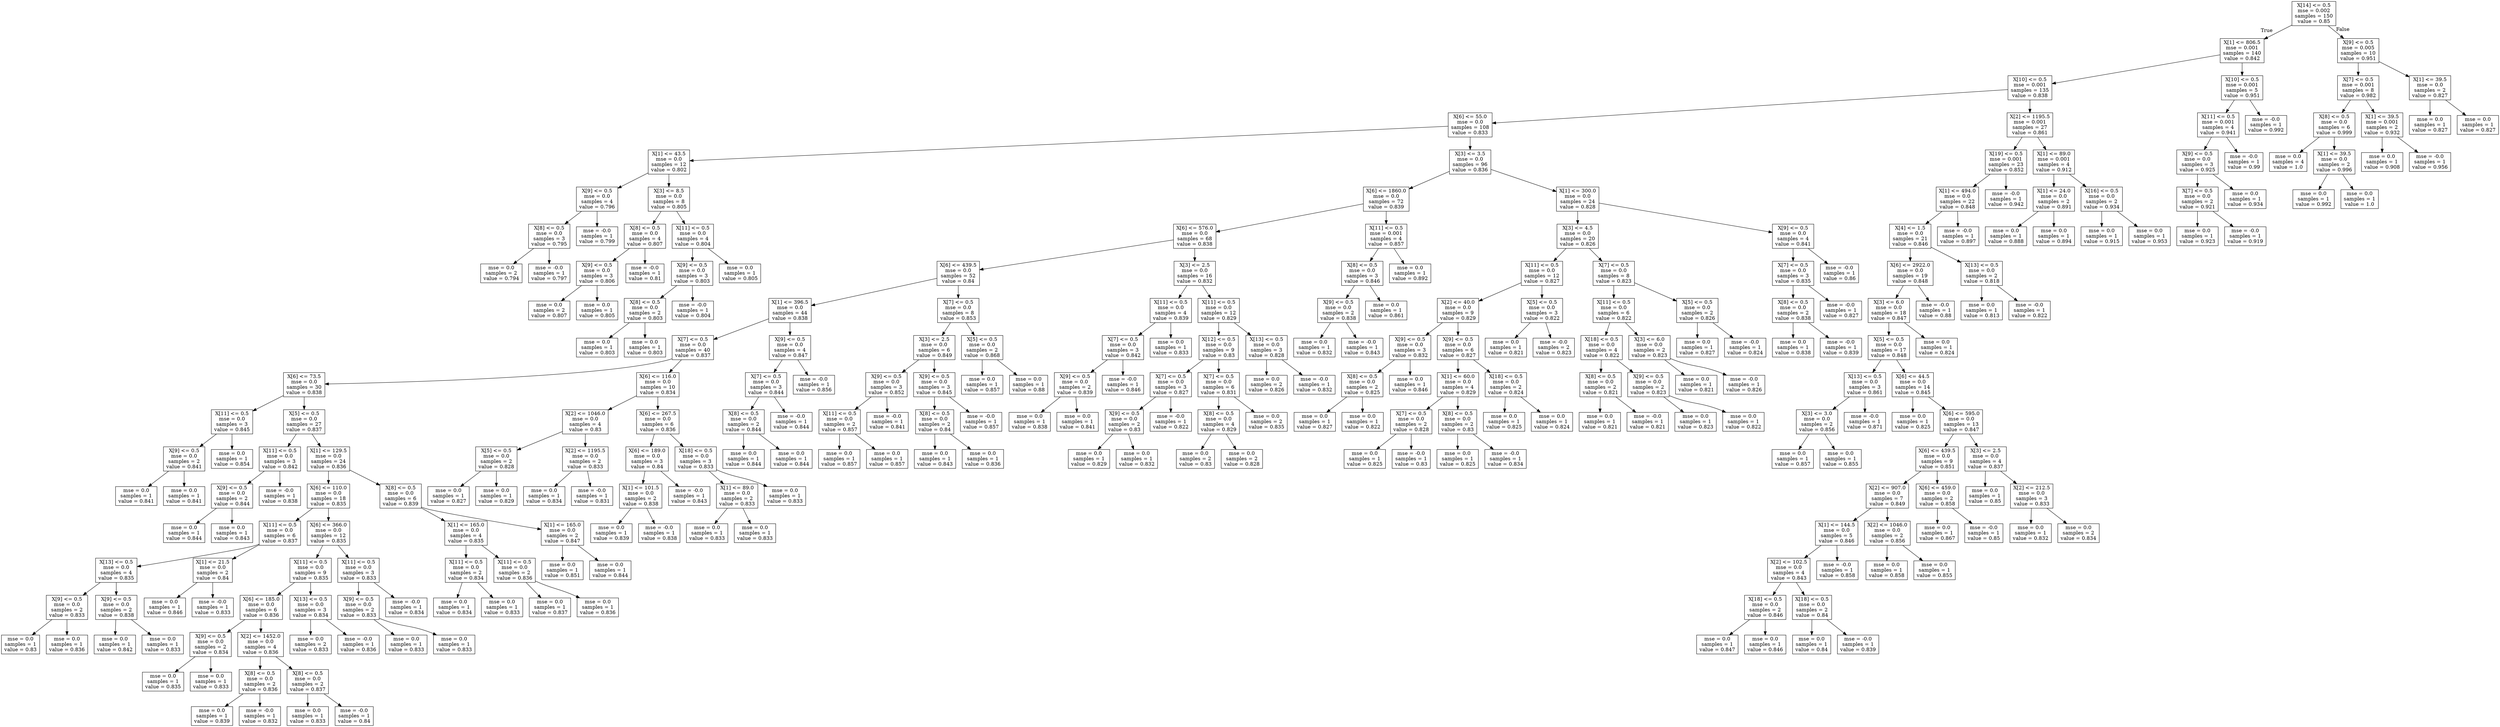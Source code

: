 digraph Tree {
node [shape=box] ;
0 [label="X[14] <= 0.5\nmse = 0.002\nsamples = 150\nvalue = 0.85"] ;
1 [label="X[1] <= 806.5\nmse = 0.001\nsamples = 140\nvalue = 0.842"] ;
0 -> 1 [labeldistance=2.5, labelangle=45, headlabel="True"] ;
2 [label="X[10] <= 0.5\nmse = 0.001\nsamples = 135\nvalue = 0.838"] ;
1 -> 2 ;
3 [label="X[6] <= 55.0\nmse = 0.0\nsamples = 108\nvalue = 0.833"] ;
2 -> 3 ;
4 [label="X[1] <= 43.5\nmse = 0.0\nsamples = 12\nvalue = 0.802"] ;
3 -> 4 ;
5 [label="X[9] <= 0.5\nmse = 0.0\nsamples = 4\nvalue = 0.796"] ;
4 -> 5 ;
6 [label="X[8] <= 0.5\nmse = 0.0\nsamples = 3\nvalue = 0.795"] ;
5 -> 6 ;
7 [label="mse = 0.0\nsamples = 2\nvalue = 0.794"] ;
6 -> 7 ;
8 [label="mse = -0.0\nsamples = 1\nvalue = 0.797"] ;
6 -> 8 ;
9 [label="mse = -0.0\nsamples = 1\nvalue = 0.799"] ;
5 -> 9 ;
10 [label="X[3] <= 8.5\nmse = 0.0\nsamples = 8\nvalue = 0.805"] ;
4 -> 10 ;
11 [label="X[8] <= 0.5\nmse = 0.0\nsamples = 4\nvalue = 0.807"] ;
10 -> 11 ;
12 [label="X[9] <= 0.5\nmse = 0.0\nsamples = 3\nvalue = 0.806"] ;
11 -> 12 ;
13 [label="mse = 0.0\nsamples = 2\nvalue = 0.807"] ;
12 -> 13 ;
14 [label="mse = 0.0\nsamples = 1\nvalue = 0.805"] ;
12 -> 14 ;
15 [label="mse = -0.0\nsamples = 1\nvalue = 0.81"] ;
11 -> 15 ;
16 [label="X[11] <= 0.5\nmse = 0.0\nsamples = 4\nvalue = 0.804"] ;
10 -> 16 ;
17 [label="X[9] <= 0.5\nmse = 0.0\nsamples = 3\nvalue = 0.803"] ;
16 -> 17 ;
18 [label="X[8] <= 0.5\nmse = 0.0\nsamples = 2\nvalue = 0.803"] ;
17 -> 18 ;
19 [label="mse = 0.0\nsamples = 1\nvalue = 0.803"] ;
18 -> 19 ;
20 [label="mse = 0.0\nsamples = 1\nvalue = 0.803"] ;
18 -> 20 ;
21 [label="mse = -0.0\nsamples = 1\nvalue = 0.804"] ;
17 -> 21 ;
22 [label="mse = 0.0\nsamples = 1\nvalue = 0.805"] ;
16 -> 22 ;
23 [label="X[3] <= 3.5\nmse = 0.0\nsamples = 96\nvalue = 0.836"] ;
3 -> 23 ;
24 [label="X[6] <= 1860.0\nmse = 0.0\nsamples = 72\nvalue = 0.839"] ;
23 -> 24 ;
25 [label="X[6] <= 576.0\nmse = 0.0\nsamples = 68\nvalue = 0.838"] ;
24 -> 25 ;
26 [label="X[6] <= 439.5\nmse = 0.0\nsamples = 52\nvalue = 0.84"] ;
25 -> 26 ;
27 [label="X[1] <= 396.5\nmse = 0.0\nsamples = 44\nvalue = 0.838"] ;
26 -> 27 ;
28 [label="X[7] <= 0.5\nmse = 0.0\nsamples = 40\nvalue = 0.837"] ;
27 -> 28 ;
29 [label="X[6] <= 73.5\nmse = 0.0\nsamples = 30\nvalue = 0.838"] ;
28 -> 29 ;
30 [label="X[11] <= 0.5\nmse = 0.0\nsamples = 3\nvalue = 0.845"] ;
29 -> 30 ;
31 [label="X[9] <= 0.5\nmse = 0.0\nsamples = 2\nvalue = 0.841"] ;
30 -> 31 ;
32 [label="mse = 0.0\nsamples = 1\nvalue = 0.841"] ;
31 -> 32 ;
33 [label="mse = 0.0\nsamples = 1\nvalue = 0.841"] ;
31 -> 33 ;
34 [label="mse = 0.0\nsamples = 1\nvalue = 0.854"] ;
30 -> 34 ;
35 [label="X[5] <= 0.5\nmse = 0.0\nsamples = 27\nvalue = 0.837"] ;
29 -> 35 ;
36 [label="X[11] <= 0.5\nmse = 0.0\nsamples = 3\nvalue = 0.842"] ;
35 -> 36 ;
37 [label="X[9] <= 0.5\nmse = 0.0\nsamples = 2\nvalue = 0.844"] ;
36 -> 37 ;
38 [label="mse = 0.0\nsamples = 1\nvalue = 0.844"] ;
37 -> 38 ;
39 [label="mse = 0.0\nsamples = 1\nvalue = 0.843"] ;
37 -> 39 ;
40 [label="mse = -0.0\nsamples = 1\nvalue = 0.838"] ;
36 -> 40 ;
41 [label="X[1] <= 129.5\nmse = 0.0\nsamples = 24\nvalue = 0.836"] ;
35 -> 41 ;
42 [label="X[6] <= 110.0\nmse = 0.0\nsamples = 18\nvalue = 0.835"] ;
41 -> 42 ;
43 [label="X[11] <= 0.5\nmse = 0.0\nsamples = 6\nvalue = 0.837"] ;
42 -> 43 ;
44 [label="X[13] <= 0.5\nmse = 0.0\nsamples = 4\nvalue = 0.835"] ;
43 -> 44 ;
45 [label="X[9] <= 0.5\nmse = 0.0\nsamples = 2\nvalue = 0.833"] ;
44 -> 45 ;
46 [label="mse = 0.0\nsamples = 1\nvalue = 0.83"] ;
45 -> 46 ;
47 [label="mse = 0.0\nsamples = 1\nvalue = 0.836"] ;
45 -> 47 ;
48 [label="X[9] <= 0.5\nmse = 0.0\nsamples = 2\nvalue = 0.838"] ;
44 -> 48 ;
49 [label="mse = 0.0\nsamples = 1\nvalue = 0.842"] ;
48 -> 49 ;
50 [label="mse = 0.0\nsamples = 1\nvalue = 0.833"] ;
48 -> 50 ;
51 [label="X[1] <= 21.5\nmse = 0.0\nsamples = 2\nvalue = 0.84"] ;
43 -> 51 ;
52 [label="mse = 0.0\nsamples = 1\nvalue = 0.846"] ;
51 -> 52 ;
53 [label="mse = -0.0\nsamples = 1\nvalue = 0.833"] ;
51 -> 53 ;
54 [label="X[6] <= 366.0\nmse = 0.0\nsamples = 12\nvalue = 0.835"] ;
42 -> 54 ;
55 [label="X[11] <= 0.5\nmse = 0.0\nsamples = 9\nvalue = 0.835"] ;
54 -> 55 ;
56 [label="X[6] <= 185.0\nmse = 0.0\nsamples = 6\nvalue = 0.836"] ;
55 -> 56 ;
57 [label="X[9] <= 0.5\nmse = 0.0\nsamples = 2\nvalue = 0.834"] ;
56 -> 57 ;
58 [label="mse = 0.0\nsamples = 1\nvalue = 0.835"] ;
57 -> 58 ;
59 [label="mse = 0.0\nsamples = 1\nvalue = 0.833"] ;
57 -> 59 ;
60 [label="X[2] <= 1452.0\nmse = 0.0\nsamples = 4\nvalue = 0.836"] ;
56 -> 60 ;
61 [label="X[8] <= 0.5\nmse = 0.0\nsamples = 2\nvalue = 0.836"] ;
60 -> 61 ;
62 [label="mse = 0.0\nsamples = 1\nvalue = 0.839"] ;
61 -> 62 ;
63 [label="mse = -0.0\nsamples = 1\nvalue = 0.832"] ;
61 -> 63 ;
64 [label="X[8] <= 0.5\nmse = 0.0\nsamples = 2\nvalue = 0.837"] ;
60 -> 64 ;
65 [label="mse = 0.0\nsamples = 1\nvalue = 0.833"] ;
64 -> 65 ;
66 [label="mse = -0.0\nsamples = 1\nvalue = 0.84"] ;
64 -> 66 ;
67 [label="X[13] <= 0.5\nmse = 0.0\nsamples = 3\nvalue = 0.834"] ;
55 -> 67 ;
68 [label="mse = 0.0\nsamples = 2\nvalue = 0.833"] ;
67 -> 68 ;
69 [label="mse = -0.0\nsamples = 1\nvalue = 0.836"] ;
67 -> 69 ;
70 [label="X[11] <= 0.5\nmse = 0.0\nsamples = 3\nvalue = 0.833"] ;
54 -> 70 ;
71 [label="X[9] <= 0.5\nmse = 0.0\nsamples = 2\nvalue = 0.833"] ;
70 -> 71 ;
72 [label="mse = 0.0\nsamples = 1\nvalue = 0.833"] ;
71 -> 72 ;
73 [label="mse = 0.0\nsamples = 1\nvalue = 0.833"] ;
71 -> 73 ;
74 [label="mse = -0.0\nsamples = 1\nvalue = 0.834"] ;
70 -> 74 ;
75 [label="X[8] <= 0.5\nmse = 0.0\nsamples = 6\nvalue = 0.839"] ;
41 -> 75 ;
76 [label="X[1] <= 165.0\nmse = 0.0\nsamples = 4\nvalue = 0.835"] ;
75 -> 76 ;
77 [label="X[11] <= 0.5\nmse = 0.0\nsamples = 2\nvalue = 0.834"] ;
76 -> 77 ;
78 [label="mse = 0.0\nsamples = 1\nvalue = 0.834"] ;
77 -> 78 ;
79 [label="mse = 0.0\nsamples = 1\nvalue = 0.833"] ;
77 -> 79 ;
80 [label="X[11] <= 0.5\nmse = 0.0\nsamples = 2\nvalue = 0.836"] ;
76 -> 80 ;
81 [label="mse = 0.0\nsamples = 1\nvalue = 0.837"] ;
80 -> 81 ;
82 [label="mse = 0.0\nsamples = 1\nvalue = 0.836"] ;
80 -> 82 ;
83 [label="X[1] <= 165.0\nmse = 0.0\nsamples = 2\nvalue = 0.847"] ;
75 -> 83 ;
84 [label="mse = 0.0\nsamples = 1\nvalue = 0.851"] ;
83 -> 84 ;
85 [label="mse = 0.0\nsamples = 1\nvalue = 0.844"] ;
83 -> 85 ;
86 [label="X[6] <= 116.0\nmse = 0.0\nsamples = 10\nvalue = 0.834"] ;
28 -> 86 ;
87 [label="X[2] <= 1046.0\nmse = 0.0\nsamples = 4\nvalue = 0.83"] ;
86 -> 87 ;
88 [label="X[5] <= 0.5\nmse = 0.0\nsamples = 2\nvalue = 0.828"] ;
87 -> 88 ;
89 [label="mse = 0.0\nsamples = 1\nvalue = 0.827"] ;
88 -> 89 ;
90 [label="mse = 0.0\nsamples = 1\nvalue = 0.829"] ;
88 -> 90 ;
91 [label="X[2] <= 1195.5\nmse = 0.0\nsamples = 2\nvalue = 0.833"] ;
87 -> 91 ;
92 [label="mse = 0.0\nsamples = 1\nvalue = 0.834"] ;
91 -> 92 ;
93 [label="mse = -0.0\nsamples = 1\nvalue = 0.831"] ;
91 -> 93 ;
94 [label="X[6] <= 267.5\nmse = 0.0\nsamples = 6\nvalue = 0.836"] ;
86 -> 94 ;
95 [label="X[6] <= 189.0\nmse = 0.0\nsamples = 3\nvalue = 0.84"] ;
94 -> 95 ;
96 [label="X[1] <= 101.5\nmse = 0.0\nsamples = 2\nvalue = 0.838"] ;
95 -> 96 ;
97 [label="mse = 0.0\nsamples = 1\nvalue = 0.839"] ;
96 -> 97 ;
98 [label="mse = -0.0\nsamples = 1\nvalue = 0.838"] ;
96 -> 98 ;
99 [label="mse = -0.0\nsamples = 1\nvalue = 0.843"] ;
95 -> 99 ;
100 [label="X[18] <= 0.5\nmse = 0.0\nsamples = 3\nvalue = 0.833"] ;
94 -> 100 ;
101 [label="X[1] <= 89.0\nmse = 0.0\nsamples = 2\nvalue = 0.833"] ;
100 -> 101 ;
102 [label="mse = 0.0\nsamples = 1\nvalue = 0.833"] ;
101 -> 102 ;
103 [label="mse = 0.0\nsamples = 1\nvalue = 0.833"] ;
101 -> 103 ;
104 [label="mse = 0.0\nsamples = 1\nvalue = 0.833"] ;
100 -> 104 ;
105 [label="X[9] <= 0.5\nmse = 0.0\nsamples = 4\nvalue = 0.847"] ;
27 -> 105 ;
106 [label="X[7] <= 0.5\nmse = 0.0\nsamples = 3\nvalue = 0.844"] ;
105 -> 106 ;
107 [label="X[8] <= 0.5\nmse = 0.0\nsamples = 2\nvalue = 0.844"] ;
106 -> 107 ;
108 [label="mse = 0.0\nsamples = 1\nvalue = 0.844"] ;
107 -> 108 ;
109 [label="mse = 0.0\nsamples = 1\nvalue = 0.844"] ;
107 -> 109 ;
110 [label="mse = -0.0\nsamples = 1\nvalue = 0.844"] ;
106 -> 110 ;
111 [label="mse = -0.0\nsamples = 1\nvalue = 0.856"] ;
105 -> 111 ;
112 [label="X[7] <= 0.5\nmse = 0.0\nsamples = 8\nvalue = 0.853"] ;
26 -> 112 ;
113 [label="X[3] <= 2.5\nmse = 0.0\nsamples = 6\nvalue = 0.849"] ;
112 -> 113 ;
114 [label="X[9] <= 0.5\nmse = 0.0\nsamples = 3\nvalue = 0.852"] ;
113 -> 114 ;
115 [label="X[11] <= 0.5\nmse = 0.0\nsamples = 2\nvalue = 0.857"] ;
114 -> 115 ;
116 [label="mse = 0.0\nsamples = 1\nvalue = 0.857"] ;
115 -> 116 ;
117 [label="mse = 0.0\nsamples = 1\nvalue = 0.857"] ;
115 -> 117 ;
118 [label="mse = -0.0\nsamples = 1\nvalue = 0.841"] ;
114 -> 118 ;
119 [label="X[9] <= 0.5\nmse = 0.0\nsamples = 3\nvalue = 0.845"] ;
113 -> 119 ;
120 [label="X[8] <= 0.5\nmse = 0.0\nsamples = 2\nvalue = 0.84"] ;
119 -> 120 ;
121 [label="mse = 0.0\nsamples = 1\nvalue = 0.843"] ;
120 -> 121 ;
122 [label="mse = 0.0\nsamples = 1\nvalue = 0.836"] ;
120 -> 122 ;
123 [label="mse = -0.0\nsamples = 1\nvalue = 0.857"] ;
119 -> 123 ;
124 [label="X[5] <= 0.5\nmse = 0.0\nsamples = 2\nvalue = 0.868"] ;
112 -> 124 ;
125 [label="mse = 0.0\nsamples = 1\nvalue = 0.857"] ;
124 -> 125 ;
126 [label="mse = 0.0\nsamples = 1\nvalue = 0.88"] ;
124 -> 126 ;
127 [label="X[3] <= 2.5\nmse = 0.0\nsamples = 16\nvalue = 0.832"] ;
25 -> 127 ;
128 [label="X[11] <= 0.5\nmse = 0.0\nsamples = 4\nvalue = 0.839"] ;
127 -> 128 ;
129 [label="X[7] <= 0.5\nmse = 0.0\nsamples = 3\nvalue = 0.842"] ;
128 -> 129 ;
130 [label="X[9] <= 0.5\nmse = 0.0\nsamples = 2\nvalue = 0.839"] ;
129 -> 130 ;
131 [label="mse = 0.0\nsamples = 1\nvalue = 0.838"] ;
130 -> 131 ;
132 [label="mse = 0.0\nsamples = 1\nvalue = 0.841"] ;
130 -> 132 ;
133 [label="mse = -0.0\nsamples = 1\nvalue = 0.846"] ;
129 -> 133 ;
134 [label="mse = 0.0\nsamples = 1\nvalue = 0.833"] ;
128 -> 134 ;
135 [label="X[11] <= 0.5\nmse = 0.0\nsamples = 12\nvalue = 0.829"] ;
127 -> 135 ;
136 [label="X[12] <= 0.5\nmse = 0.0\nsamples = 9\nvalue = 0.83"] ;
135 -> 136 ;
137 [label="X[7] <= 0.5\nmse = 0.0\nsamples = 3\nvalue = 0.827"] ;
136 -> 137 ;
138 [label="X[9] <= 0.5\nmse = 0.0\nsamples = 2\nvalue = 0.83"] ;
137 -> 138 ;
139 [label="mse = 0.0\nsamples = 1\nvalue = 0.829"] ;
138 -> 139 ;
140 [label="mse = 0.0\nsamples = 1\nvalue = 0.832"] ;
138 -> 140 ;
141 [label="mse = -0.0\nsamples = 1\nvalue = 0.822"] ;
137 -> 141 ;
142 [label="X[7] <= 0.5\nmse = 0.0\nsamples = 6\nvalue = 0.831"] ;
136 -> 142 ;
143 [label="X[8] <= 0.5\nmse = 0.0\nsamples = 4\nvalue = 0.829"] ;
142 -> 143 ;
144 [label="mse = 0.0\nsamples = 2\nvalue = 0.83"] ;
143 -> 144 ;
145 [label="mse = 0.0\nsamples = 2\nvalue = 0.828"] ;
143 -> 145 ;
146 [label="mse = 0.0\nsamples = 2\nvalue = 0.835"] ;
142 -> 146 ;
147 [label="X[13] <= 0.5\nmse = 0.0\nsamples = 3\nvalue = 0.828"] ;
135 -> 147 ;
148 [label="mse = 0.0\nsamples = 2\nvalue = 0.826"] ;
147 -> 148 ;
149 [label="mse = -0.0\nsamples = 1\nvalue = 0.832"] ;
147 -> 149 ;
150 [label="X[11] <= 0.5\nmse = 0.001\nsamples = 4\nvalue = 0.857"] ;
24 -> 150 ;
151 [label="X[8] <= 0.5\nmse = 0.0\nsamples = 3\nvalue = 0.846"] ;
150 -> 151 ;
152 [label="X[9] <= 0.5\nmse = 0.0\nsamples = 2\nvalue = 0.838"] ;
151 -> 152 ;
153 [label="mse = 0.0\nsamples = 1\nvalue = 0.832"] ;
152 -> 153 ;
154 [label="mse = -0.0\nsamples = 1\nvalue = 0.843"] ;
152 -> 154 ;
155 [label="mse = 0.0\nsamples = 1\nvalue = 0.861"] ;
151 -> 155 ;
156 [label="mse = 0.0\nsamples = 1\nvalue = 0.892"] ;
150 -> 156 ;
157 [label="X[1] <= 300.0\nmse = 0.0\nsamples = 24\nvalue = 0.828"] ;
23 -> 157 ;
158 [label="X[3] <= 4.5\nmse = 0.0\nsamples = 20\nvalue = 0.826"] ;
157 -> 158 ;
159 [label="X[11] <= 0.5\nmse = 0.0\nsamples = 12\nvalue = 0.827"] ;
158 -> 159 ;
160 [label="X[2] <= 40.0\nmse = 0.0\nsamples = 9\nvalue = 0.829"] ;
159 -> 160 ;
161 [label="X[9] <= 0.5\nmse = 0.0\nsamples = 3\nvalue = 0.832"] ;
160 -> 161 ;
162 [label="X[8] <= 0.5\nmse = 0.0\nsamples = 2\nvalue = 0.825"] ;
161 -> 162 ;
163 [label="mse = 0.0\nsamples = 1\nvalue = 0.827"] ;
162 -> 163 ;
164 [label="mse = 0.0\nsamples = 1\nvalue = 0.822"] ;
162 -> 164 ;
165 [label="mse = 0.0\nsamples = 1\nvalue = 0.846"] ;
161 -> 165 ;
166 [label="X[9] <= 0.5\nmse = 0.0\nsamples = 6\nvalue = 0.827"] ;
160 -> 166 ;
167 [label="X[1] <= 60.0\nmse = 0.0\nsamples = 4\nvalue = 0.829"] ;
166 -> 167 ;
168 [label="X[7] <= 0.5\nmse = 0.0\nsamples = 2\nvalue = 0.828"] ;
167 -> 168 ;
169 [label="mse = 0.0\nsamples = 1\nvalue = 0.825"] ;
168 -> 169 ;
170 [label="mse = -0.0\nsamples = 1\nvalue = 0.83"] ;
168 -> 170 ;
171 [label="X[8] <= 0.5\nmse = 0.0\nsamples = 2\nvalue = 0.83"] ;
167 -> 171 ;
172 [label="mse = 0.0\nsamples = 1\nvalue = 0.825"] ;
171 -> 172 ;
173 [label="mse = -0.0\nsamples = 1\nvalue = 0.834"] ;
171 -> 173 ;
174 [label="X[18] <= 0.5\nmse = 0.0\nsamples = 2\nvalue = 0.824"] ;
166 -> 174 ;
175 [label="mse = 0.0\nsamples = 1\nvalue = 0.825"] ;
174 -> 175 ;
176 [label="mse = 0.0\nsamples = 1\nvalue = 0.824"] ;
174 -> 176 ;
177 [label="X[5] <= 0.5\nmse = 0.0\nsamples = 3\nvalue = 0.822"] ;
159 -> 177 ;
178 [label="mse = 0.0\nsamples = 1\nvalue = 0.821"] ;
177 -> 178 ;
179 [label="mse = -0.0\nsamples = 2\nvalue = 0.823"] ;
177 -> 179 ;
180 [label="X[7] <= 0.5\nmse = 0.0\nsamples = 8\nvalue = 0.823"] ;
158 -> 180 ;
181 [label="X[11] <= 0.5\nmse = 0.0\nsamples = 6\nvalue = 0.822"] ;
180 -> 181 ;
182 [label="X[18] <= 0.5\nmse = 0.0\nsamples = 4\nvalue = 0.822"] ;
181 -> 182 ;
183 [label="X[8] <= 0.5\nmse = 0.0\nsamples = 2\nvalue = 0.821"] ;
182 -> 183 ;
184 [label="mse = 0.0\nsamples = 1\nvalue = 0.821"] ;
183 -> 184 ;
185 [label="mse = -0.0\nsamples = 1\nvalue = 0.821"] ;
183 -> 185 ;
186 [label="X[9] <= 0.5\nmse = 0.0\nsamples = 2\nvalue = 0.823"] ;
182 -> 186 ;
187 [label="mse = 0.0\nsamples = 1\nvalue = 0.823"] ;
186 -> 187 ;
188 [label="mse = 0.0\nsamples = 1\nvalue = 0.822"] ;
186 -> 188 ;
189 [label="X[3] <= 6.0\nmse = 0.0\nsamples = 2\nvalue = 0.823"] ;
181 -> 189 ;
190 [label="mse = 0.0\nsamples = 1\nvalue = 0.821"] ;
189 -> 190 ;
191 [label="mse = -0.0\nsamples = 1\nvalue = 0.826"] ;
189 -> 191 ;
192 [label="X[5] <= 0.5\nmse = 0.0\nsamples = 2\nvalue = 0.826"] ;
180 -> 192 ;
193 [label="mse = 0.0\nsamples = 1\nvalue = 0.827"] ;
192 -> 193 ;
194 [label="mse = -0.0\nsamples = 1\nvalue = 0.824"] ;
192 -> 194 ;
195 [label="X[9] <= 0.5\nmse = 0.0\nsamples = 4\nvalue = 0.841"] ;
157 -> 195 ;
196 [label="X[7] <= 0.5\nmse = 0.0\nsamples = 3\nvalue = 0.835"] ;
195 -> 196 ;
197 [label="X[8] <= 0.5\nmse = 0.0\nsamples = 2\nvalue = 0.838"] ;
196 -> 197 ;
198 [label="mse = 0.0\nsamples = 1\nvalue = 0.838"] ;
197 -> 198 ;
199 [label="mse = -0.0\nsamples = 1\nvalue = 0.839"] ;
197 -> 199 ;
200 [label="mse = -0.0\nsamples = 1\nvalue = 0.827"] ;
196 -> 200 ;
201 [label="mse = -0.0\nsamples = 1\nvalue = 0.86"] ;
195 -> 201 ;
202 [label="X[2] <= 1195.5\nmse = 0.001\nsamples = 27\nvalue = 0.861"] ;
2 -> 202 ;
203 [label="X[19] <= 0.5\nmse = 0.001\nsamples = 23\nvalue = 0.852"] ;
202 -> 203 ;
204 [label="X[1] <= 494.0\nmse = 0.0\nsamples = 22\nvalue = 0.848"] ;
203 -> 204 ;
205 [label="X[4] <= 1.5\nmse = 0.0\nsamples = 21\nvalue = 0.846"] ;
204 -> 205 ;
206 [label="X[6] <= 2922.0\nmse = 0.0\nsamples = 19\nvalue = 0.848"] ;
205 -> 206 ;
207 [label="X[3] <= 6.0\nmse = 0.0\nsamples = 18\nvalue = 0.847"] ;
206 -> 207 ;
208 [label="X[5] <= 0.5\nmse = 0.0\nsamples = 17\nvalue = 0.848"] ;
207 -> 208 ;
209 [label="X[13] <= 0.5\nmse = 0.0\nsamples = 3\nvalue = 0.861"] ;
208 -> 209 ;
210 [label="X[3] <= 3.0\nmse = 0.0\nsamples = 2\nvalue = 0.856"] ;
209 -> 210 ;
211 [label="mse = 0.0\nsamples = 1\nvalue = 0.857"] ;
210 -> 211 ;
212 [label="mse = 0.0\nsamples = 1\nvalue = 0.855"] ;
210 -> 212 ;
213 [label="mse = -0.0\nsamples = 1\nvalue = 0.871"] ;
209 -> 213 ;
214 [label="X[6] <= 44.5\nmse = 0.0\nsamples = 14\nvalue = 0.845"] ;
208 -> 214 ;
215 [label="mse = 0.0\nsamples = 1\nvalue = 0.825"] ;
214 -> 215 ;
216 [label="X[6] <= 595.0\nmse = 0.0\nsamples = 13\nvalue = 0.847"] ;
214 -> 216 ;
217 [label="X[6] <= 439.5\nmse = 0.0\nsamples = 9\nvalue = 0.851"] ;
216 -> 217 ;
218 [label="X[2] <= 907.0\nmse = 0.0\nsamples = 7\nvalue = 0.849"] ;
217 -> 218 ;
219 [label="X[1] <= 144.5\nmse = 0.0\nsamples = 5\nvalue = 0.846"] ;
218 -> 219 ;
220 [label="X[2] <= 102.5\nmse = 0.0\nsamples = 4\nvalue = 0.843"] ;
219 -> 220 ;
221 [label="X[18] <= 0.5\nmse = 0.0\nsamples = 2\nvalue = 0.846"] ;
220 -> 221 ;
222 [label="mse = 0.0\nsamples = 1\nvalue = 0.847"] ;
221 -> 222 ;
223 [label="mse = 0.0\nsamples = 1\nvalue = 0.846"] ;
221 -> 223 ;
224 [label="X[18] <= 0.5\nmse = 0.0\nsamples = 2\nvalue = 0.84"] ;
220 -> 224 ;
225 [label="mse = 0.0\nsamples = 1\nvalue = 0.84"] ;
224 -> 225 ;
226 [label="mse = -0.0\nsamples = 1\nvalue = 0.839"] ;
224 -> 226 ;
227 [label="mse = -0.0\nsamples = 1\nvalue = 0.858"] ;
219 -> 227 ;
228 [label="X[2] <= 1046.0\nmse = 0.0\nsamples = 2\nvalue = 0.856"] ;
218 -> 228 ;
229 [label="mse = 0.0\nsamples = 1\nvalue = 0.858"] ;
228 -> 229 ;
230 [label="mse = 0.0\nsamples = 1\nvalue = 0.855"] ;
228 -> 230 ;
231 [label="X[6] <= 459.0\nmse = 0.0\nsamples = 2\nvalue = 0.858"] ;
217 -> 231 ;
232 [label="mse = 0.0\nsamples = 1\nvalue = 0.867"] ;
231 -> 232 ;
233 [label="mse = -0.0\nsamples = 1\nvalue = 0.85"] ;
231 -> 233 ;
234 [label="X[3] <= 2.5\nmse = 0.0\nsamples = 4\nvalue = 0.837"] ;
216 -> 234 ;
235 [label="mse = 0.0\nsamples = 1\nvalue = 0.85"] ;
234 -> 235 ;
236 [label="X[2] <= 212.5\nmse = 0.0\nsamples = 3\nvalue = 0.833"] ;
234 -> 236 ;
237 [label="mse = 0.0\nsamples = 1\nvalue = 0.832"] ;
236 -> 237 ;
238 [label="mse = 0.0\nsamples = 2\nvalue = 0.834"] ;
236 -> 238 ;
239 [label="mse = 0.0\nsamples = 1\nvalue = 0.824"] ;
207 -> 239 ;
240 [label="mse = -0.0\nsamples = 1\nvalue = 0.88"] ;
206 -> 240 ;
241 [label="X[13] <= 0.5\nmse = 0.0\nsamples = 2\nvalue = 0.818"] ;
205 -> 241 ;
242 [label="mse = 0.0\nsamples = 1\nvalue = 0.813"] ;
241 -> 242 ;
243 [label="mse = -0.0\nsamples = 1\nvalue = 0.822"] ;
241 -> 243 ;
244 [label="mse = -0.0\nsamples = 1\nvalue = 0.897"] ;
204 -> 244 ;
245 [label="mse = -0.0\nsamples = 1\nvalue = 0.942"] ;
203 -> 245 ;
246 [label="X[1] <= 89.0\nmse = 0.001\nsamples = 4\nvalue = 0.912"] ;
202 -> 246 ;
247 [label="X[1] <= 24.0\nmse = 0.0\nsamples = 2\nvalue = 0.891"] ;
246 -> 247 ;
248 [label="mse = 0.0\nsamples = 1\nvalue = 0.888"] ;
247 -> 248 ;
249 [label="mse = 0.0\nsamples = 1\nvalue = 0.894"] ;
247 -> 249 ;
250 [label="X[16] <= 0.5\nmse = 0.0\nsamples = 2\nvalue = 0.934"] ;
246 -> 250 ;
251 [label="mse = 0.0\nsamples = 1\nvalue = 0.915"] ;
250 -> 251 ;
252 [label="mse = 0.0\nsamples = 1\nvalue = 0.953"] ;
250 -> 252 ;
253 [label="X[10] <= 0.5\nmse = 0.001\nsamples = 5\nvalue = 0.951"] ;
1 -> 253 ;
254 [label="X[11] <= 0.5\nmse = 0.001\nsamples = 4\nvalue = 0.941"] ;
253 -> 254 ;
255 [label="X[9] <= 0.5\nmse = 0.0\nsamples = 3\nvalue = 0.925"] ;
254 -> 255 ;
256 [label="X[7] <= 0.5\nmse = 0.0\nsamples = 2\nvalue = 0.921"] ;
255 -> 256 ;
257 [label="mse = 0.0\nsamples = 1\nvalue = 0.923"] ;
256 -> 257 ;
258 [label="mse = -0.0\nsamples = 1\nvalue = 0.919"] ;
256 -> 258 ;
259 [label="mse = 0.0\nsamples = 1\nvalue = 0.934"] ;
255 -> 259 ;
260 [label="mse = -0.0\nsamples = 1\nvalue = 0.99"] ;
254 -> 260 ;
261 [label="mse = -0.0\nsamples = 1\nvalue = 0.992"] ;
253 -> 261 ;
262 [label="X[9] <= 0.5\nmse = 0.005\nsamples = 10\nvalue = 0.951"] ;
0 -> 262 [labeldistance=2.5, labelangle=-45, headlabel="False"] ;
263 [label="X[7] <= 0.5\nmse = 0.001\nsamples = 8\nvalue = 0.982"] ;
262 -> 263 ;
264 [label="X[8] <= 0.5\nmse = 0.0\nsamples = 6\nvalue = 0.999"] ;
263 -> 264 ;
265 [label="mse = 0.0\nsamples = 4\nvalue = 1.0"] ;
264 -> 265 ;
266 [label="X[1] <= 39.5\nmse = 0.0\nsamples = 2\nvalue = 0.996"] ;
264 -> 266 ;
267 [label="mse = 0.0\nsamples = 1\nvalue = 0.992"] ;
266 -> 267 ;
268 [label="mse = 0.0\nsamples = 1\nvalue = 1.0"] ;
266 -> 268 ;
269 [label="X[1] <= 39.5\nmse = 0.001\nsamples = 2\nvalue = 0.932"] ;
263 -> 269 ;
270 [label="mse = 0.0\nsamples = 1\nvalue = 0.908"] ;
269 -> 270 ;
271 [label="mse = -0.0\nsamples = 1\nvalue = 0.956"] ;
269 -> 271 ;
272 [label="X[1] <= 39.5\nmse = 0.0\nsamples = 2\nvalue = 0.827"] ;
262 -> 272 ;
273 [label="mse = 0.0\nsamples = 1\nvalue = 0.827"] ;
272 -> 273 ;
274 [label="mse = 0.0\nsamples = 1\nvalue = 0.827"] ;
272 -> 274 ;
}